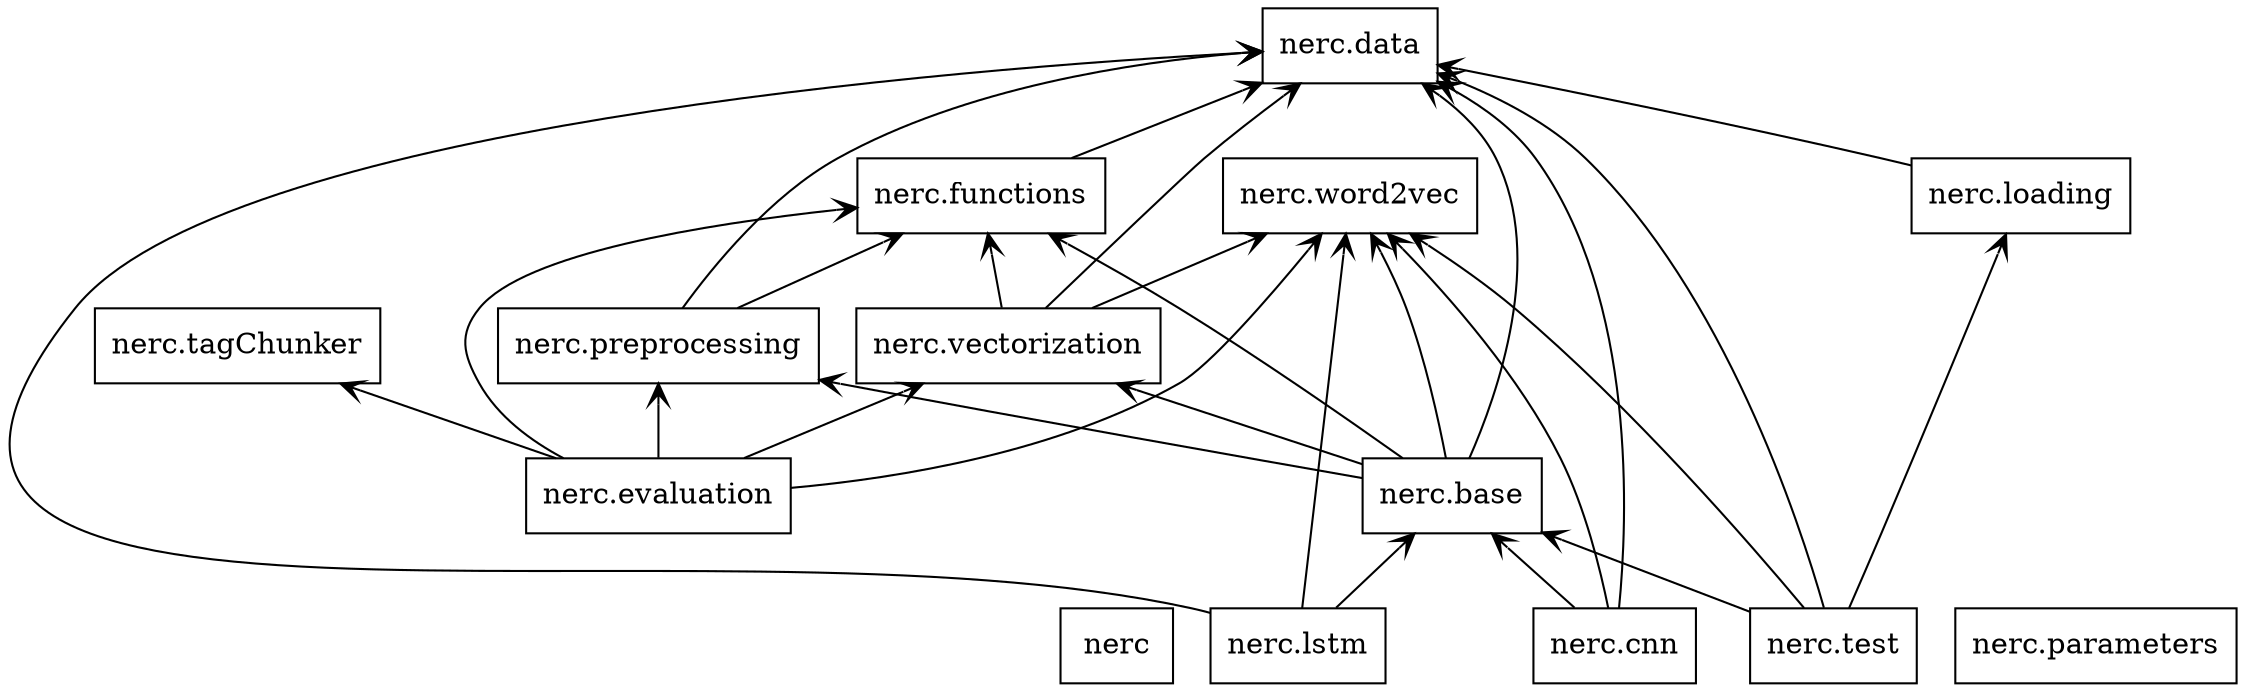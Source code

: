 digraph "packages" {
rankdir=BT
charset="utf-8"
"nerc" [color="black", label=<nerc>, shape="box", style="solid"];
"nerc.base" [color="black", label=<nerc.base>, shape="box", style="solid"];
"nerc.cnn" [color="black", label=<nerc.cnn>, shape="box", style="solid"];
"nerc.data" [color="black", label=<nerc.data>, shape="box", style="solid"];
"nerc.evaluation" [color="black", label=<nerc.evaluation>, shape="box", style="solid"];
"nerc.functions" [color="black", label=<nerc.functions>, shape="box", style="solid"];
"nerc.loading" [color="black", label=<nerc.loading>, shape="box", style="solid"];
"nerc.lstm" [color="black", label=<nerc.lstm>, shape="box", style="solid"];
"nerc.parameters" [color="black", label=<nerc.parameters>, shape="box", style="solid"];
"nerc.preprocessing" [color="black", label=<nerc.preprocessing>, shape="box", style="solid"];
"nerc.tagChunker" [color="black", label=<nerc.tagChunker>, shape="box", style="solid"];
"nerc.test" [color="black", label=<nerc.test>, shape="box", style="solid"];
"nerc.vectorization" [color="black", label=<nerc.vectorization>, shape="box", style="solid"];
"nerc.word2vec" [color="black", label=<nerc.word2vec>, shape="box", style="solid"];
"nerc.base" -> "nerc.data" [arrowhead="open", arrowtail="none"];
"nerc.base" -> "nerc.functions" [arrowhead="open", arrowtail="none"];
"nerc.base" -> "nerc.preprocessing" [arrowhead="open", arrowtail="none"];
"nerc.base" -> "nerc.vectorization" [arrowhead="open", arrowtail="none"];
"nerc.base" -> "nerc.word2vec" [arrowhead="open", arrowtail="none"];
"nerc.cnn" -> "nerc.base" [arrowhead="open", arrowtail="none"];
"nerc.cnn" -> "nerc.data" [arrowhead="open", arrowtail="none"];
"nerc.cnn" -> "nerc.word2vec" [arrowhead="open", arrowtail="none"];
"nerc.evaluation" -> "nerc.functions" [arrowhead="open", arrowtail="none"];
"nerc.evaluation" -> "nerc.preprocessing" [arrowhead="open", arrowtail="none"];
"nerc.evaluation" -> "nerc.tagChunker" [arrowhead="open", arrowtail="none"];
"nerc.evaluation" -> "nerc.vectorization" [arrowhead="open", arrowtail="none"];
"nerc.evaluation" -> "nerc.word2vec" [arrowhead="open", arrowtail="none"];
"nerc.functions" -> "nerc.data" [arrowhead="open", arrowtail="none"];
"nerc.loading" -> "nerc.data" [arrowhead="open", arrowtail="none"];
"nerc.lstm" -> "nerc.base" [arrowhead="open", arrowtail="none"];
"nerc.lstm" -> "nerc.data" [arrowhead="open", arrowtail="none"];
"nerc.lstm" -> "nerc.word2vec" [arrowhead="open", arrowtail="none"];
"nerc.preprocessing" -> "nerc.data" [arrowhead="open", arrowtail="none"];
"nerc.preprocessing" -> "nerc.functions" [arrowhead="open", arrowtail="none"];
"nerc.test" -> "nerc.base" [arrowhead="open", arrowtail="none"];
"nerc.test" -> "nerc.data" [arrowhead="open", arrowtail="none"];
"nerc.test" -> "nerc.loading" [arrowhead="open", arrowtail="none"];
"nerc.test" -> "nerc.word2vec" [arrowhead="open", arrowtail="none"];
"nerc.vectorization" -> "nerc.data" [arrowhead="open", arrowtail="none"];
"nerc.vectorization" -> "nerc.functions" [arrowhead="open", arrowtail="none"];
"nerc.vectorization" -> "nerc.word2vec" [arrowhead="open", arrowtail="none"];
}
